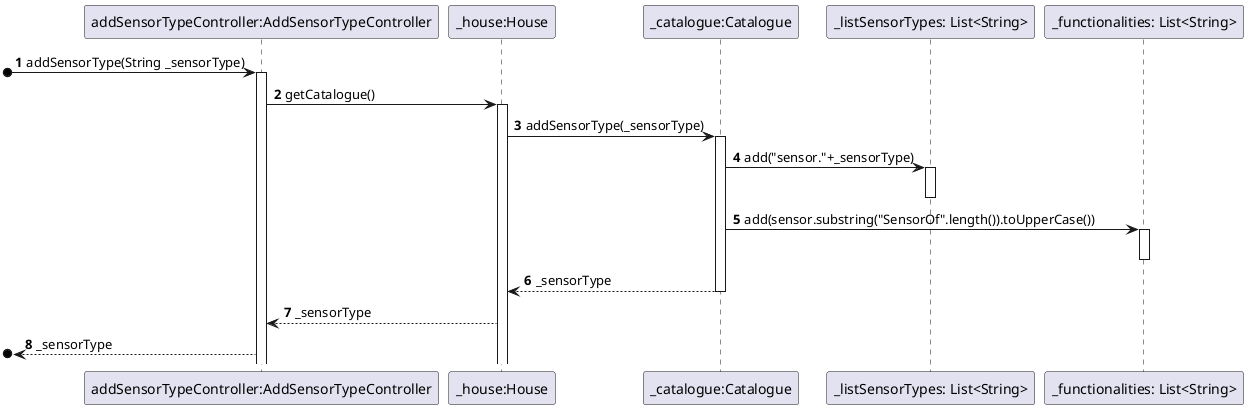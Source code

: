 @startuml
'https://plantuml.com/sequence-diagram

autonumber

Participant "addSensorTypeController:AddSensorTypeController" as C
Participant "_house:House" as H
Participant "_catalogue:Catalogue" as CAT
Participant "_listSensorTypes: List<String>" as LST
Participant "_functionalities: List<String>" as LF

[o->C : addSensorType(String _sensorType)
activate C
C->H : getCatalogue()
activate H
H->CAT: addSensorType(_sensorType)
activate CAT
CAT->LST: add("sensor."+_sensorType)
activate LST
deactivate LST
CAT->LF: add(sensor.substring("SensorOf".length()).toUpperCase())
activate LF
deactivate LF
CAT-->H : _sensorType
deactivate CAT
H-->C : _sensorType
[o<--C: _sensorType





@enduml